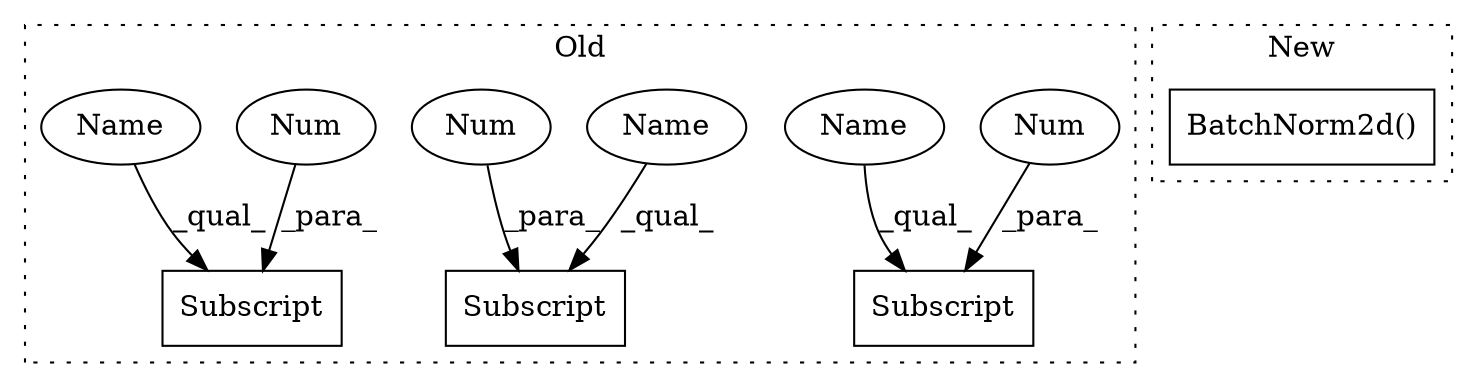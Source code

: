 digraph G {
subgraph cluster0 {
1 [label="Subscript" a="63" s="2542,0" l="7,0" shape="box"];
3 [label="Num" a="76" s="2547" l="1" shape="ellipse"];
4 [label="Subscript" a="63" s="2475,0" l="7,0" shape="box"];
5 [label="Num" a="76" s="2480" l="1" shape="ellipse"];
6 [label="Subscript" a="63" s="2444,0" l="7,0" shape="box"];
7 [label="Num" a="76" s="2449" l="1" shape="ellipse"];
8 [label="Name" a="87" s="2475" l="4" shape="ellipse"];
9 [label="Name" a="87" s="2542" l="4" shape="ellipse"];
10 [label="Name" a="87" s="2444" l="4" shape="ellipse"];
label = "Old";
style="dotted";
}
subgraph cluster1 {
2 [label="BatchNorm2d()" a="75" s="3397,3414" l="15,1" shape="box"];
label = "New";
style="dotted";
}
3 -> 1 [label="_para_"];
5 -> 4 [label="_para_"];
7 -> 6 [label="_para_"];
8 -> 4 [label="_qual_"];
9 -> 1 [label="_qual_"];
10 -> 6 [label="_qual_"];
}